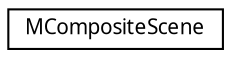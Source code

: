 digraph G
{
  edge [fontname="FreeSans.ttf",fontsize="10",labelfontname="FreeSans.ttf",labelfontsize="10"];
  node [fontname="FreeSans.ttf",fontsize="10",shape=record];
  rankdir=LR;
  Node1 [label="MCompositeScene",height=0.2,width=0.4,color="black", fillcolor="white", style="filled",URL="$class_m_composite_scene.html"];
}
